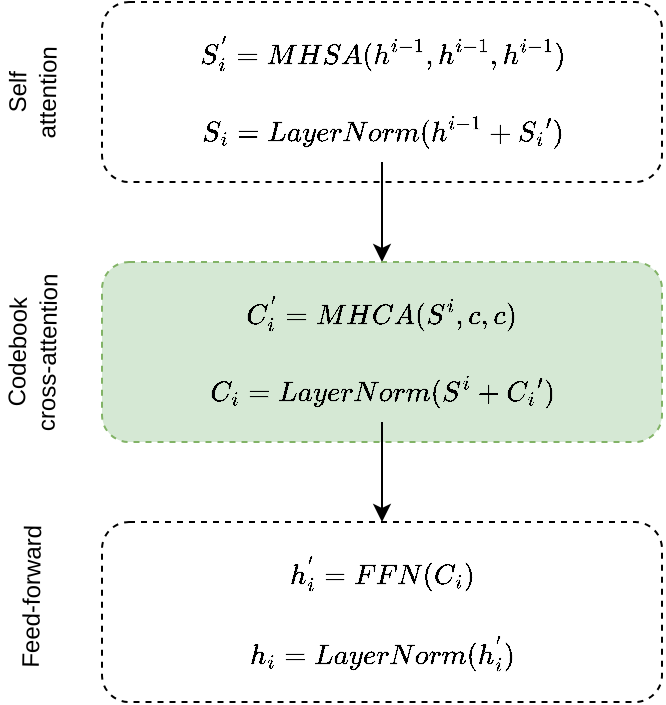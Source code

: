 <mxfile version="24.0.2" type="github">
  <diagram name="Page-1" id="OVxNij9yhptq7crkIN4C">
    <mxGraphModel dx="771" dy="434" grid="1" gridSize="10" guides="1" tooltips="1" connect="1" arrows="1" fold="1" page="1" pageScale="1" pageWidth="827" pageHeight="1169" math="1" shadow="0">
      <root>
        <mxCell id="0" />
        <mxCell id="1" parent="0" />
        <mxCell id="nLGS6aiZqOcmOMeXrl68-6" value="" style="rounded=1;whiteSpace=wrap;html=1;dashed=1;" parent="1" vertex="1">
          <mxGeometry x="205" y="180" width="280" height="90" as="geometry" />
        </mxCell>
        <mxCell id="MjiIswNLSrZq0jnhkt88-2" value="$${S_i^{&#39;}} = MHSA(h^{i-1}, h^{i-1}, h^{i-1})$$" style="text;html=1;align=center;verticalAlign=middle;whiteSpace=wrap;rounded=0;" parent="1" vertex="1">
          <mxGeometry x="250" y="190" width="190" height="30" as="geometry" />
        </mxCell>
        <mxCell id="nLGS6aiZqOcmOMeXrl68-17" style="edgeStyle=orthogonalEdgeStyle;rounded=0;orthogonalLoop=1;jettySize=auto;html=1;entryX=0.5;entryY=0;entryDx=0;entryDy=0;" parent="1" source="nLGS6aiZqOcmOMeXrl68-3" target="nLGS6aiZqOcmOMeXrl68-7" edge="1">
          <mxGeometry relative="1" as="geometry" />
        </mxCell>
        <mxCell id="nLGS6aiZqOcmOMeXrl68-3" value="$$S_i = LayerNorm(h^{i-1}+S_i{&#39;})$$" style="text;html=1;align=center;verticalAlign=middle;whiteSpace=wrap;rounded=0;" parent="1" vertex="1">
          <mxGeometry x="240" y="230" width="210" height="30" as="geometry" />
        </mxCell>
        <mxCell id="nLGS6aiZqOcmOMeXrl68-7" value="" style="rounded=1;whiteSpace=wrap;html=1;fillColor=#d5e8d4;strokeColor=#82b366;dashed=1;" parent="1" vertex="1">
          <mxGeometry x="205" y="310" width="280" height="90" as="geometry" />
        </mxCell>
        <mxCell id="nLGS6aiZqOcmOMeXrl68-8" value="$${C_i^{&#39;}} = MHCA(S^{i}, c, c)$$" style="text;html=1;align=center;verticalAlign=middle;whiteSpace=wrap;rounded=0;" parent="1" vertex="1">
          <mxGeometry x="225" y="320" width="240" height="30" as="geometry" />
        </mxCell>
        <mxCell id="nLGS6aiZqOcmOMeXrl68-19" style="edgeStyle=orthogonalEdgeStyle;rounded=0;orthogonalLoop=1;jettySize=auto;html=1;entryX=0.5;entryY=0;entryDx=0;entryDy=0;" parent="1" source="nLGS6aiZqOcmOMeXrl68-9" target="nLGS6aiZqOcmOMeXrl68-10" edge="1">
          <mxGeometry relative="1" as="geometry" />
        </mxCell>
        <mxCell id="nLGS6aiZqOcmOMeXrl68-9" value="$$C_i = LayerNorm(S^{i}+C_i{&#39;})$$" style="text;html=1;align=center;verticalAlign=middle;whiteSpace=wrap;rounded=0;" parent="1" vertex="1">
          <mxGeometry x="250" y="360" width="190" height="30" as="geometry" />
        </mxCell>
        <mxCell id="nLGS6aiZqOcmOMeXrl68-10" value="" style="rounded=1;whiteSpace=wrap;html=1;dashed=1;" parent="1" vertex="1">
          <mxGeometry x="205" y="440" width="280" height="90" as="geometry" />
        </mxCell>
        <mxCell id="nLGS6aiZqOcmOMeXrl68-11" value="$${h_i^{&#39;}} = FFN(C_i)$$" style="text;html=1;align=center;verticalAlign=middle;whiteSpace=wrap;rounded=0;" parent="1" vertex="1">
          <mxGeometry x="250" y="450" width="190" height="30" as="geometry" />
        </mxCell>
        <mxCell id="nLGS6aiZqOcmOMeXrl68-12" value="$${h_i} = LayerNorm(h_i^{&#39;})$$" style="text;html=1;align=center;verticalAlign=middle;whiteSpace=wrap;rounded=0;" parent="1" vertex="1">
          <mxGeometry x="250" y="490" width="190" height="30" as="geometry" />
        </mxCell>
        <mxCell id="nLGS6aiZqOcmOMeXrl68-14" value="Self attention" style="text;html=1;align=center;verticalAlign=middle;whiteSpace=wrap;rounded=0;rotation=-89;" parent="1" vertex="1">
          <mxGeometry x="135" y="210" width="70" height="30" as="geometry" />
        </mxCell>
        <mxCell id="nLGS6aiZqOcmOMeXrl68-15" value="Codebook cross-attention" style="text;html=1;align=center;verticalAlign=middle;whiteSpace=wrap;rounded=0;rotation=-89;" parent="1" vertex="1">
          <mxGeometry x="125" y="340" width="90" height="30" as="geometry" />
        </mxCell>
        <mxCell id="nLGS6aiZqOcmOMeXrl68-16" value="Feed-forward&amp;nbsp;" style="text;html=1;align=center;verticalAlign=middle;whiteSpace=wrap;rounded=0;rotation=-89;" parent="1" vertex="1">
          <mxGeometry x="131.27" y="460" width="77.46" height="30" as="geometry" />
        </mxCell>
      </root>
    </mxGraphModel>
  </diagram>
</mxfile>
